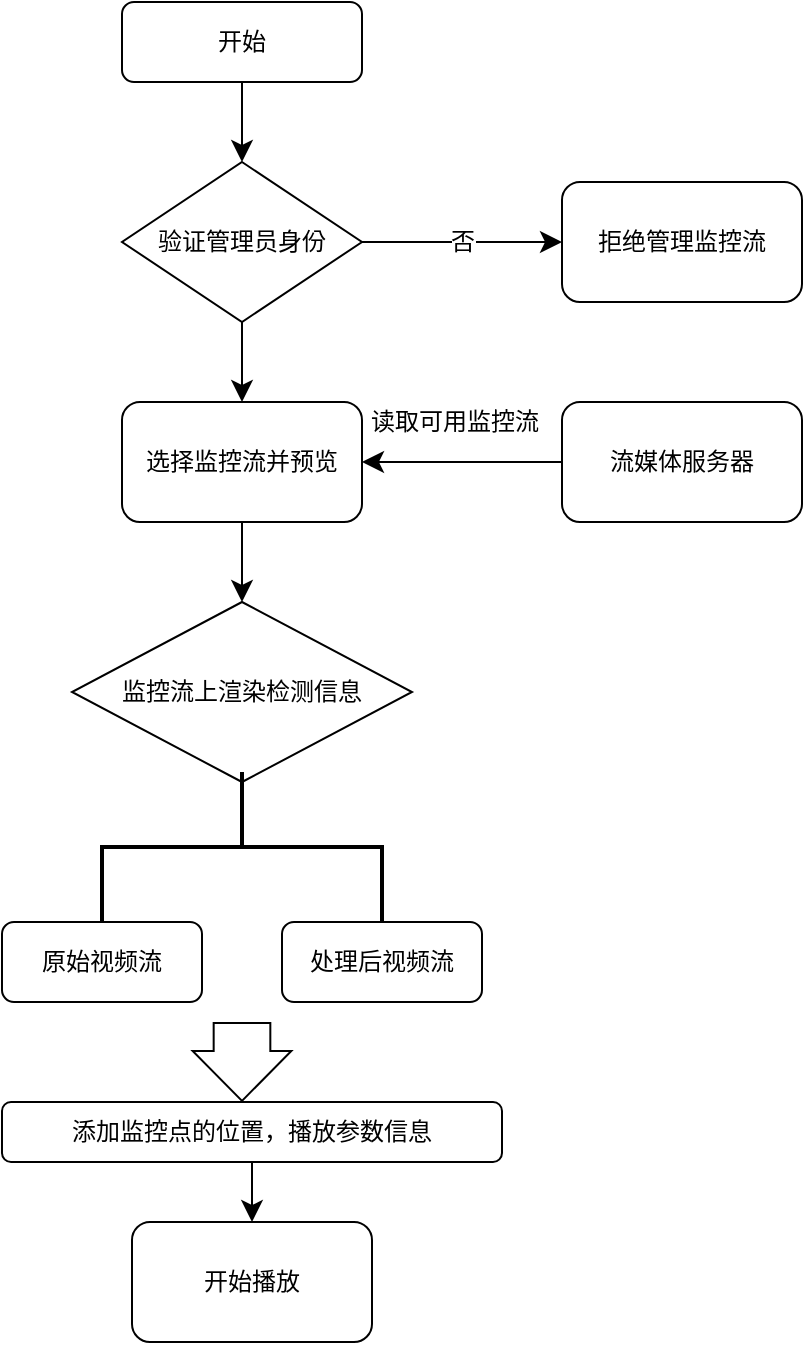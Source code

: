 <mxfile version="26.2.9">
  <diagram name="第 1 页" id="imuW87QUdR_ux1a7RQWZ">
    <mxGraphModel dx="1355" dy="1428" grid="1" gridSize="10" guides="1" tooltips="1" connect="1" arrows="1" fold="1" page="0" pageScale="1" pageWidth="827" pageHeight="1169" math="0" shadow="0">
      <root>
        <mxCell id="0" />
        <mxCell id="1" parent="0" />
        <mxCell id="uOqC4ykXFPr_6h4JmN1M-15" style="edgeStyle=none;curved=1;rounded=0;orthogonalLoop=1;jettySize=auto;html=1;entryX=0.5;entryY=0;entryDx=0;entryDy=0;fontSize=12;startSize=8;endSize=8;" edge="1" parent="1" source="uOqC4ykXFPr_6h4JmN1M-1" target="uOqC4ykXFPr_6h4JmN1M-13">
          <mxGeometry relative="1" as="geometry" />
        </mxCell>
        <mxCell id="uOqC4ykXFPr_6h4JmN1M-1" value="开始" style="rounded=1;whiteSpace=wrap;html=1;" vertex="1" parent="1">
          <mxGeometry x="90" y="-80" width="120" height="40" as="geometry" />
        </mxCell>
        <mxCell id="uOqC4ykXFPr_6h4JmN1M-19" style="edgeStyle=none;curved=1;rounded=0;orthogonalLoop=1;jettySize=auto;html=1;entryX=0.5;entryY=0;entryDx=0;entryDy=0;fontSize=12;startSize=8;endSize=8;" edge="1" parent="1" source="uOqC4ykXFPr_6h4JmN1M-2" target="uOqC4ykXFPr_6h4JmN1M-8">
          <mxGeometry relative="1" as="geometry" />
        </mxCell>
        <mxCell id="uOqC4ykXFPr_6h4JmN1M-2" value="选择监控流并预览" style="rounded=1;whiteSpace=wrap;html=1;" vertex="1" parent="1">
          <mxGeometry x="90" y="120" width="120" height="60" as="geometry" />
        </mxCell>
        <mxCell id="uOqC4ykXFPr_6h4JmN1M-5" style="edgeStyle=none;curved=1;rounded=0;orthogonalLoop=1;jettySize=auto;html=1;fontSize=12;startSize=8;endSize=8;exitX=0;exitY=0.5;exitDx=0;exitDy=0;entryX=1;entryY=0.5;entryDx=0;entryDy=0;" edge="1" parent="1" source="uOqC4ykXFPr_6h4JmN1M-4" target="uOqC4ykXFPr_6h4JmN1M-2">
          <mxGeometry relative="1" as="geometry">
            <mxPoint x="270" y="120" as="targetPoint" />
          </mxGeometry>
        </mxCell>
        <mxCell id="uOqC4ykXFPr_6h4JmN1M-6" value="读取可用监控流" style="edgeLabel;html=1;align=center;verticalAlign=middle;resizable=0;points=[];fontSize=12;" vertex="1" connectable="0" parent="uOqC4ykXFPr_6h4JmN1M-5">
          <mxGeometry x="0.012" y="-7" relative="1" as="geometry">
            <mxPoint x="-4" y="-13" as="offset" />
          </mxGeometry>
        </mxCell>
        <mxCell id="uOqC4ykXFPr_6h4JmN1M-4" value="流媒体服务器" style="rounded=1;whiteSpace=wrap;html=1;" vertex="1" parent="1">
          <mxGeometry x="310" y="120" width="120" height="60" as="geometry" />
        </mxCell>
        <mxCell id="uOqC4ykXFPr_6h4JmN1M-8" value="监控流上渲染检测信息" style="rhombus;whiteSpace=wrap;html=1;" vertex="1" parent="1">
          <mxGeometry x="65" y="220" width="170" height="90" as="geometry" />
        </mxCell>
        <mxCell id="uOqC4ykXFPr_6h4JmN1M-26" style="edgeStyle=none;curved=1;rounded=0;orthogonalLoop=1;jettySize=auto;html=1;entryX=0.5;entryY=0;entryDx=0;entryDy=0;fontSize=12;startSize=8;endSize=8;" edge="1" parent="1" source="uOqC4ykXFPr_6h4JmN1M-9" target="uOqC4ykXFPr_6h4JmN1M-10">
          <mxGeometry relative="1" as="geometry" />
        </mxCell>
        <mxCell id="uOqC4ykXFPr_6h4JmN1M-9" value="添加监控点的位置，播放参数信息" style="rounded=1;whiteSpace=wrap;html=1;" vertex="1" parent="1">
          <mxGeometry x="30" y="470" width="250" height="30" as="geometry" />
        </mxCell>
        <mxCell id="uOqC4ykXFPr_6h4JmN1M-10" value="开始播放" style="rounded=1;whiteSpace=wrap;html=1;" vertex="1" parent="1">
          <mxGeometry x="95" y="530" width="120" height="60" as="geometry" />
        </mxCell>
        <mxCell id="uOqC4ykXFPr_6h4JmN1M-16" value="否" style="edgeStyle=none;curved=1;rounded=0;orthogonalLoop=1;jettySize=auto;html=1;entryX=0;entryY=0.5;entryDx=0;entryDy=0;fontSize=12;startSize=8;endSize=8;" edge="1" parent="1" source="uOqC4ykXFPr_6h4JmN1M-13" target="uOqC4ykXFPr_6h4JmN1M-14">
          <mxGeometry relative="1" as="geometry">
            <Array as="points" />
          </mxGeometry>
        </mxCell>
        <mxCell id="uOqC4ykXFPr_6h4JmN1M-17" style="edgeStyle=none;curved=1;rounded=0;orthogonalLoop=1;jettySize=auto;html=1;entryX=0.5;entryY=0;entryDx=0;entryDy=0;fontSize=12;startSize=8;endSize=8;" edge="1" parent="1" source="uOqC4ykXFPr_6h4JmN1M-13" target="uOqC4ykXFPr_6h4JmN1M-2">
          <mxGeometry relative="1" as="geometry" />
        </mxCell>
        <mxCell id="uOqC4ykXFPr_6h4JmN1M-13" value="验证管理员身份" style="rhombus;whiteSpace=wrap;html=1;" vertex="1" parent="1">
          <mxGeometry x="90" width="120" height="80" as="geometry" />
        </mxCell>
        <mxCell id="uOqC4ykXFPr_6h4JmN1M-14" value="拒绝管理监控流" style="rounded=1;whiteSpace=wrap;html=1;" vertex="1" parent="1">
          <mxGeometry x="310" y="10" width="120" height="60" as="geometry" />
        </mxCell>
        <mxCell id="uOqC4ykXFPr_6h4JmN1M-20" value="" style="strokeWidth=2;html=1;shape=mxgraph.flowchart.annotation_2;align=left;labelPosition=right;pointerEvents=1;rotation=90;" vertex="1" parent="1">
          <mxGeometry x="112.5" y="272.5" width="75" height="140" as="geometry" />
        </mxCell>
        <mxCell id="uOqC4ykXFPr_6h4JmN1M-22" value="原始视频流" style="rounded=1;whiteSpace=wrap;html=1;" vertex="1" parent="1">
          <mxGeometry x="30" y="380" width="100" height="40" as="geometry" />
        </mxCell>
        <mxCell id="uOqC4ykXFPr_6h4JmN1M-24" value="处理后视频流" style="rounded=1;whiteSpace=wrap;html=1;" vertex="1" parent="1">
          <mxGeometry x="170" y="380" width="100" height="40" as="geometry" />
        </mxCell>
        <mxCell id="uOqC4ykXFPr_6h4JmN1M-25" value="" style="shape=flexArrow;endArrow=classic;html=1;rounded=0;fontSize=12;startSize=8;endSize=8;curved=1;entryX=0.48;entryY=-0.002;entryDx=0;entryDy=0;entryPerimeter=0;width=28.333;" edge="1" parent="1" target="uOqC4ykXFPr_6h4JmN1M-9">
          <mxGeometry width="50" height="50" relative="1" as="geometry">
            <mxPoint x="150" y="430" as="sourcePoint" />
            <mxPoint x="200" y="450" as="targetPoint" />
          </mxGeometry>
        </mxCell>
      </root>
    </mxGraphModel>
  </diagram>
</mxfile>
